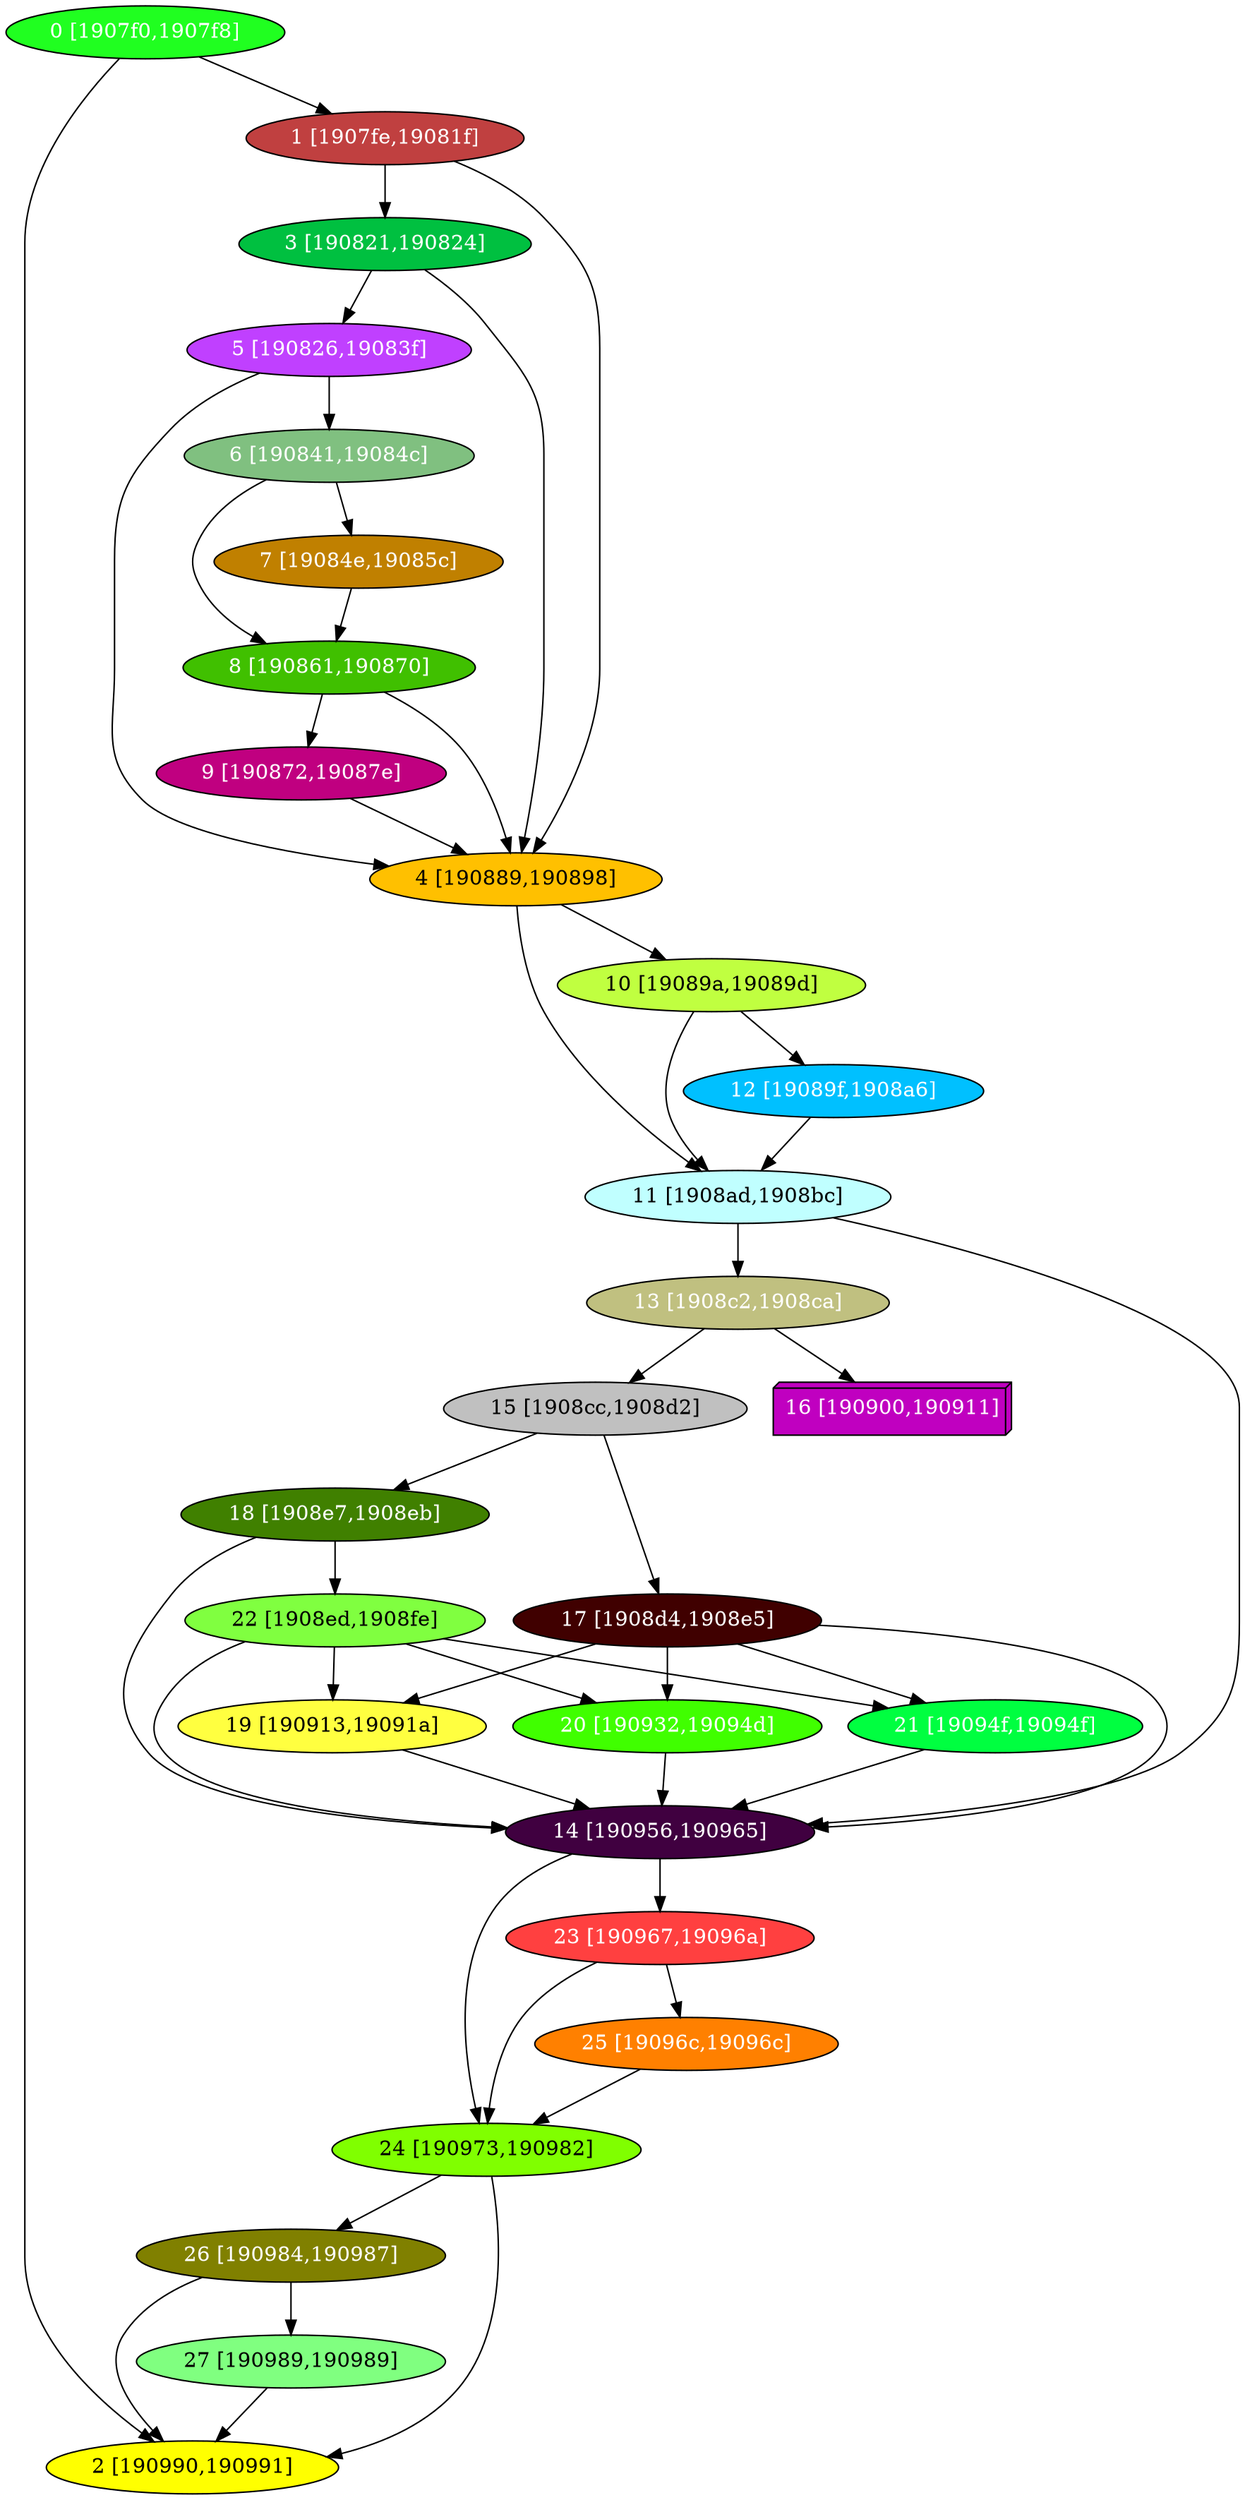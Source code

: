 diGraph libnss3{
	libnss3_0  [style=filled fillcolor="#20FF20" fontcolor="#ffffff" shape=oval label="0 [1907f0,1907f8]"]
	libnss3_1  [style=filled fillcolor="#C04040" fontcolor="#ffffff" shape=oval label="1 [1907fe,19081f]"]
	libnss3_2  [style=filled fillcolor="#FFFF00" fontcolor="#000000" shape=oval label="2 [190990,190991]"]
	libnss3_3  [style=filled fillcolor="#00C040" fontcolor="#ffffff" shape=oval label="3 [190821,190824]"]
	libnss3_4  [style=filled fillcolor="#FFC000" fontcolor="#000000" shape=oval label="4 [190889,190898]"]
	libnss3_5  [style=filled fillcolor="#C040FF" fontcolor="#ffffff" shape=oval label="5 [190826,19083f]"]
	libnss3_6  [style=filled fillcolor="#80C080" fontcolor="#ffffff" shape=oval label="6 [190841,19084c]"]
	libnss3_7  [style=filled fillcolor="#C08000" fontcolor="#ffffff" shape=oval label="7 [19084e,19085c]"]
	libnss3_8  [style=filled fillcolor="#40C000" fontcolor="#ffffff" shape=oval label="8 [190861,190870]"]
	libnss3_9  [style=filled fillcolor="#C00080" fontcolor="#ffffff" shape=oval label="9 [190872,19087e]"]
	libnss3_a  [style=filled fillcolor="#C0FF40" fontcolor="#000000" shape=oval label="10 [19089a,19089d]"]
	libnss3_b  [style=filled fillcolor="#C0FFFF" fontcolor="#000000" shape=oval label="11 [1908ad,1908bc]"]
	libnss3_c  [style=filled fillcolor="#00C0FF" fontcolor="#ffffff" shape=oval label="12 [19089f,1908a6]"]
	libnss3_d  [style=filled fillcolor="#C0C080" fontcolor="#ffffff" shape=oval label="13 [1908c2,1908ca]"]
	libnss3_e  [style=filled fillcolor="#400040" fontcolor="#ffffff" shape=oval label="14 [190956,190965]"]
	libnss3_f  [style=filled fillcolor="#C0C0C0" fontcolor="#000000" shape=oval label="15 [1908cc,1908d2]"]
	libnss3_10  [style=filled fillcolor="#C000C0" fontcolor="#ffffff" shape=box3d label="16 [190900,190911]"]
	libnss3_11  [style=filled fillcolor="#400000" fontcolor="#ffffff" shape=oval label="17 [1908d4,1908e5]"]
	libnss3_12  [style=filled fillcolor="#408000" fontcolor="#ffffff" shape=oval label="18 [1908e7,1908eb]"]
	libnss3_13  [style=filled fillcolor="#FFFF40" fontcolor="#000000" shape=oval label="19 [190913,19091a]"]
	libnss3_14  [style=filled fillcolor="#40FF00" fontcolor="#ffffff" shape=oval label="20 [190932,19094d]"]
	libnss3_15  [style=filled fillcolor="#00FF40" fontcolor="#ffffff" shape=oval label="21 [19094f,19094f]"]
	libnss3_16  [style=filled fillcolor="#80FF40" fontcolor="#000000" shape=oval label="22 [1908ed,1908fe]"]
	libnss3_17  [style=filled fillcolor="#FF4040" fontcolor="#ffffff" shape=oval label="23 [190967,19096a]"]
	libnss3_18  [style=filled fillcolor="#80FF00" fontcolor="#000000" shape=oval label="24 [190973,190982]"]
	libnss3_19  [style=filled fillcolor="#FF8000" fontcolor="#ffffff" shape=oval label="25 [19096c,19096c]"]
	libnss3_1a  [style=filled fillcolor="#808000" fontcolor="#ffffff" shape=oval label="26 [190984,190987]"]
	libnss3_1b  [style=filled fillcolor="#80FF80" fontcolor="#000000" shape=oval label="27 [190989,190989]"]

	libnss3_0 -> libnss3_1
	libnss3_0 -> libnss3_2
	libnss3_1 -> libnss3_3
	libnss3_1 -> libnss3_4
	libnss3_3 -> libnss3_4
	libnss3_3 -> libnss3_5
	libnss3_4 -> libnss3_a
	libnss3_4 -> libnss3_b
	libnss3_5 -> libnss3_4
	libnss3_5 -> libnss3_6
	libnss3_6 -> libnss3_7
	libnss3_6 -> libnss3_8
	libnss3_7 -> libnss3_8
	libnss3_8 -> libnss3_4
	libnss3_8 -> libnss3_9
	libnss3_9 -> libnss3_4
	libnss3_a -> libnss3_b
	libnss3_a -> libnss3_c
	libnss3_b -> libnss3_d
	libnss3_b -> libnss3_e
	libnss3_c -> libnss3_b
	libnss3_d -> libnss3_f
	libnss3_d -> libnss3_10
	libnss3_e -> libnss3_17
	libnss3_e -> libnss3_18
	libnss3_f -> libnss3_11
	libnss3_f -> libnss3_12
	libnss3_11 -> libnss3_e
	libnss3_11 -> libnss3_13
	libnss3_11 -> libnss3_14
	libnss3_11 -> libnss3_15
	libnss3_12 -> libnss3_e
	libnss3_12 -> libnss3_16
	libnss3_13 -> libnss3_e
	libnss3_14 -> libnss3_e
	libnss3_15 -> libnss3_e
	libnss3_16 -> libnss3_e
	libnss3_16 -> libnss3_13
	libnss3_16 -> libnss3_14
	libnss3_16 -> libnss3_15
	libnss3_17 -> libnss3_18
	libnss3_17 -> libnss3_19
	libnss3_18 -> libnss3_2
	libnss3_18 -> libnss3_1a
	libnss3_19 -> libnss3_18
	libnss3_1a -> libnss3_2
	libnss3_1a -> libnss3_1b
	libnss3_1b -> libnss3_2
}